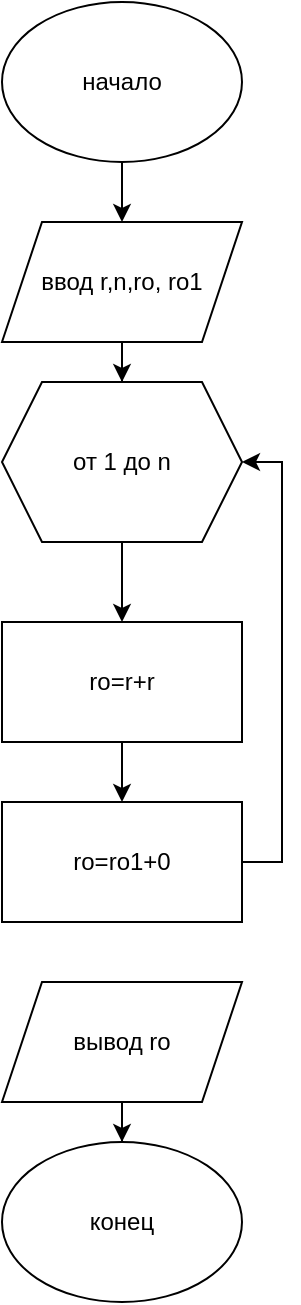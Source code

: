 <mxfile version="20.3.6" type="device"><diagram id="C5RBs43oDa-KdzZeNtuy" name="Page-1"><mxGraphModel dx="1421" dy="794" grid="1" gridSize="10" guides="1" tooltips="1" connect="1" arrows="1" fold="1" page="1" pageScale="1" pageWidth="827" pageHeight="1169" math="0" shadow="0"><root><mxCell id="WIyWlLk6GJQsqaUBKTNV-0"/><mxCell id="WIyWlLk6GJQsqaUBKTNV-1" parent="WIyWlLk6GJQsqaUBKTNV-0"/><mxCell id="GwA7_Zbl-glbEKZuB_wq-3" value="" style="edgeStyle=orthogonalEdgeStyle;rounded=0;orthogonalLoop=1;jettySize=auto;html=1;" edge="1" parent="WIyWlLk6GJQsqaUBKTNV-1" source="GwA7_Zbl-glbEKZuB_wq-0" target="GwA7_Zbl-glbEKZuB_wq-2"><mxGeometry relative="1" as="geometry"/></mxCell><mxCell id="GwA7_Zbl-glbEKZuB_wq-0" value="начало" style="ellipse;whiteSpace=wrap;html=1;" vertex="1" parent="WIyWlLk6GJQsqaUBKTNV-1"><mxGeometry x="390" y="80" width="120" height="80" as="geometry"/></mxCell><mxCell id="GwA7_Zbl-glbEKZuB_wq-1" value="конец" style="ellipse;whiteSpace=wrap;html=1;" vertex="1" parent="WIyWlLk6GJQsqaUBKTNV-1"><mxGeometry x="390" y="650" width="120" height="80" as="geometry"/></mxCell><mxCell id="GwA7_Zbl-glbEKZuB_wq-7" value="" style="edgeStyle=orthogonalEdgeStyle;rounded=0;orthogonalLoop=1;jettySize=auto;html=1;" edge="1" parent="WIyWlLk6GJQsqaUBKTNV-1" source="GwA7_Zbl-glbEKZuB_wq-2" target="GwA7_Zbl-glbEKZuB_wq-6"><mxGeometry relative="1" as="geometry"/></mxCell><mxCell id="GwA7_Zbl-glbEKZuB_wq-2" value="ввод r,n,ro, ro1" style="shape=parallelogram;perimeter=parallelogramPerimeter;whiteSpace=wrap;html=1;fixedSize=1;" vertex="1" parent="WIyWlLk6GJQsqaUBKTNV-1"><mxGeometry x="390" y="190" width="120" height="60" as="geometry"/></mxCell><mxCell id="GwA7_Zbl-glbEKZuB_wq-5" value="" style="edgeStyle=orthogonalEdgeStyle;rounded=0;orthogonalLoop=1;jettySize=auto;html=1;" edge="1" parent="WIyWlLk6GJQsqaUBKTNV-1" source="GwA7_Zbl-glbEKZuB_wq-4" target="GwA7_Zbl-glbEKZuB_wq-1"><mxGeometry relative="1" as="geometry"/></mxCell><mxCell id="GwA7_Zbl-glbEKZuB_wq-4" value="вывод ro" style="shape=parallelogram;perimeter=parallelogramPerimeter;whiteSpace=wrap;html=1;fixedSize=1;" vertex="1" parent="WIyWlLk6GJQsqaUBKTNV-1"><mxGeometry x="390" y="570" width="120" height="60" as="geometry"/></mxCell><mxCell id="GwA7_Zbl-glbEKZuB_wq-9" value="" style="edgeStyle=orthogonalEdgeStyle;rounded=0;orthogonalLoop=1;jettySize=auto;html=1;" edge="1" parent="WIyWlLk6GJQsqaUBKTNV-1" source="GwA7_Zbl-glbEKZuB_wq-6" target="GwA7_Zbl-glbEKZuB_wq-8"><mxGeometry relative="1" as="geometry"/></mxCell><mxCell id="GwA7_Zbl-glbEKZuB_wq-6" value="от 1 до n" style="shape=hexagon;perimeter=hexagonPerimeter2;whiteSpace=wrap;html=1;fixedSize=1;" vertex="1" parent="WIyWlLk6GJQsqaUBKTNV-1"><mxGeometry x="390" y="270" width="120" height="80" as="geometry"/></mxCell><mxCell id="GwA7_Zbl-glbEKZuB_wq-11" value="" style="edgeStyle=orthogonalEdgeStyle;rounded=0;orthogonalLoop=1;jettySize=auto;html=1;entryX=1;entryY=0.5;entryDx=0;entryDy=0;exitX=1;exitY=0.5;exitDx=0;exitDy=0;" edge="1" parent="WIyWlLk6GJQsqaUBKTNV-1" source="GwA7_Zbl-glbEKZuB_wq-13" target="GwA7_Zbl-glbEKZuB_wq-6"><mxGeometry relative="1" as="geometry"><mxPoint x="650" y="420" as="targetPoint"/></mxGeometry></mxCell><mxCell id="GwA7_Zbl-glbEKZuB_wq-14" value="" style="edgeStyle=orthogonalEdgeStyle;rounded=0;orthogonalLoop=1;jettySize=auto;html=1;" edge="1" parent="WIyWlLk6GJQsqaUBKTNV-1" source="GwA7_Zbl-glbEKZuB_wq-8" target="GwA7_Zbl-glbEKZuB_wq-13"><mxGeometry relative="1" as="geometry"/></mxCell><mxCell id="GwA7_Zbl-glbEKZuB_wq-8" value="ro=r+r" style="whiteSpace=wrap;html=1;" vertex="1" parent="WIyWlLk6GJQsqaUBKTNV-1"><mxGeometry x="390" y="390" width="120" height="60" as="geometry"/></mxCell><mxCell id="GwA7_Zbl-glbEKZuB_wq-13" value="ro=ro1+0" style="rounded=0;whiteSpace=wrap;html=1;" vertex="1" parent="WIyWlLk6GJQsqaUBKTNV-1"><mxGeometry x="390" y="480" width="120" height="60" as="geometry"/></mxCell></root></mxGraphModel></diagram></mxfile>